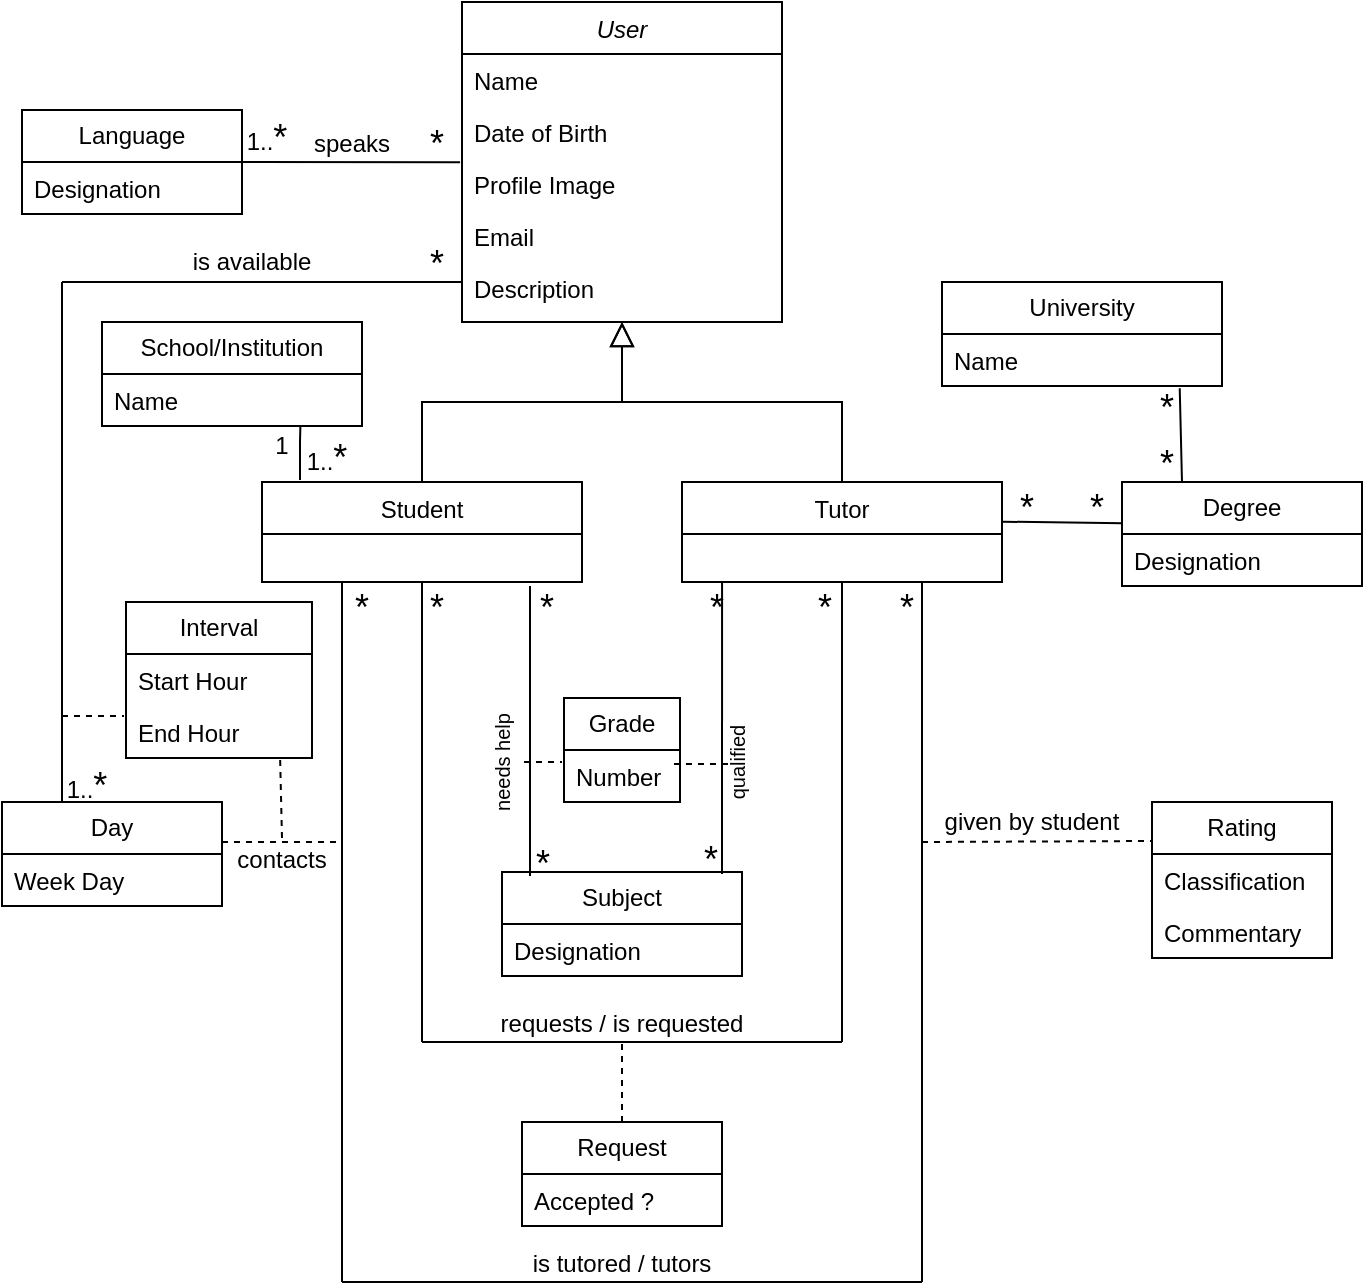 <mxfile version="26.2.13">
  <diagram id="C5RBs43oDa-KdzZeNtuy" name="Page-1">
    <mxGraphModel dx="2001" dy="793" grid="0" gridSize="10" guides="1" tooltips="1" connect="1" arrows="1" fold="1" page="0" pageScale="1" pageWidth="827" pageHeight="1169" math="0" shadow="0">
      <root>
        <mxCell id="WIyWlLk6GJQsqaUBKTNV-0" />
        <mxCell id="WIyWlLk6GJQsqaUBKTNV-1" parent="WIyWlLk6GJQsqaUBKTNV-0" />
        <mxCell id="zkfFHV4jXpPFQw0GAbJ--0" value="User" style="swimlane;fontStyle=2;align=center;verticalAlign=top;childLayout=stackLayout;horizontal=1;startSize=26;horizontalStack=0;resizeParent=1;resizeLast=0;collapsible=1;marginBottom=0;rounded=0;shadow=0;strokeWidth=1;" parent="WIyWlLk6GJQsqaUBKTNV-1" vertex="1">
          <mxGeometry x="220" y="120" width="160" height="160" as="geometry">
            <mxRectangle x="230" y="140" width="160" height="26" as="alternateBounds" />
          </mxGeometry>
        </mxCell>
        <mxCell id="zkfFHV4jXpPFQw0GAbJ--1" value="Name" style="text;align=left;verticalAlign=top;spacingLeft=4;spacingRight=4;overflow=hidden;rotatable=0;points=[[0,0.5],[1,0.5]];portConstraint=eastwest;" parent="zkfFHV4jXpPFQw0GAbJ--0" vertex="1">
          <mxGeometry y="26" width="160" height="26" as="geometry" />
        </mxCell>
        <mxCell id="zkfFHV4jXpPFQw0GAbJ--2" value="Date of Birth" style="text;align=left;verticalAlign=top;spacingLeft=4;spacingRight=4;overflow=hidden;rotatable=0;points=[[0,0.5],[1,0.5]];portConstraint=eastwest;rounded=0;shadow=0;html=0;" parent="zkfFHV4jXpPFQw0GAbJ--0" vertex="1">
          <mxGeometry y="52" width="160" height="26" as="geometry" />
        </mxCell>
        <mxCell id="zkfFHV4jXpPFQw0GAbJ--3" value="Profile Image" style="text;align=left;verticalAlign=top;spacingLeft=4;spacingRight=4;overflow=hidden;rotatable=0;points=[[0,0.5],[1,0.5]];portConstraint=eastwest;rounded=0;shadow=0;html=0;" parent="zkfFHV4jXpPFQw0GAbJ--0" vertex="1">
          <mxGeometry y="78" width="160" height="26" as="geometry" />
        </mxCell>
        <mxCell id="khQsYPFJvEjSEBZbWDBl-1" value="Email" style="text;strokeColor=none;fillColor=none;align=left;verticalAlign=top;spacingLeft=4;spacingRight=4;overflow=hidden;rotatable=0;points=[[0,0.5],[1,0.5]];portConstraint=eastwest;whiteSpace=wrap;html=1;" parent="zkfFHV4jXpPFQw0GAbJ--0" vertex="1">
          <mxGeometry y="104" width="160" height="26" as="geometry" />
        </mxCell>
        <mxCell id="khQsYPFJvEjSEBZbWDBl-0" value="Description" style="text;strokeColor=none;fillColor=none;align=left;verticalAlign=top;spacingLeft=4;spacingRight=4;overflow=hidden;rotatable=0;points=[[0,0.5],[1,0.5]];portConstraint=eastwest;whiteSpace=wrap;html=1;" parent="zkfFHV4jXpPFQw0GAbJ--0" vertex="1">
          <mxGeometry y="130" width="160" height="26" as="geometry" />
        </mxCell>
        <mxCell id="zkfFHV4jXpPFQw0GAbJ--6" value="Student" style="swimlane;fontStyle=0;align=center;verticalAlign=top;childLayout=stackLayout;horizontal=1;startSize=26;horizontalStack=0;resizeParent=1;resizeLast=0;collapsible=1;marginBottom=0;rounded=0;shadow=0;strokeWidth=1;" parent="WIyWlLk6GJQsqaUBKTNV-1" vertex="1">
          <mxGeometry x="120" y="360" width="160" height="50" as="geometry">
            <mxRectangle x="130" y="380" width="160" height="26" as="alternateBounds" />
          </mxGeometry>
        </mxCell>
        <mxCell id="zkfFHV4jXpPFQw0GAbJ--12" value="" style="endArrow=block;endSize=10;endFill=0;shadow=0;strokeWidth=1;rounded=0;curved=0;edgeStyle=elbowEdgeStyle;elbow=vertical;" parent="WIyWlLk6GJQsqaUBKTNV-1" source="zkfFHV4jXpPFQw0GAbJ--6" target="zkfFHV4jXpPFQw0GAbJ--0" edge="1">
          <mxGeometry width="160" relative="1" as="geometry">
            <mxPoint x="200" y="203" as="sourcePoint" />
            <mxPoint x="200" y="203" as="targetPoint" />
          </mxGeometry>
        </mxCell>
        <mxCell id="zkfFHV4jXpPFQw0GAbJ--13" value="Tutor" style="swimlane;fontStyle=0;align=center;verticalAlign=top;childLayout=stackLayout;horizontal=1;startSize=26;horizontalStack=0;resizeParent=1;resizeLast=0;collapsible=1;marginBottom=0;rounded=0;shadow=0;strokeWidth=1;" parent="WIyWlLk6GJQsqaUBKTNV-1" vertex="1">
          <mxGeometry x="330" y="360" width="160" height="50" as="geometry">
            <mxRectangle x="340" y="380" width="170" height="26" as="alternateBounds" />
          </mxGeometry>
        </mxCell>
        <mxCell id="zkfFHV4jXpPFQw0GAbJ--16" value="" style="endArrow=block;endSize=10;endFill=0;shadow=0;strokeWidth=1;rounded=0;curved=0;edgeStyle=elbowEdgeStyle;elbow=vertical;" parent="WIyWlLk6GJQsqaUBKTNV-1" source="zkfFHV4jXpPFQw0GAbJ--13" target="zkfFHV4jXpPFQw0GAbJ--0" edge="1">
          <mxGeometry width="160" relative="1" as="geometry">
            <mxPoint x="210" y="373" as="sourcePoint" />
            <mxPoint x="310" y="271" as="targetPoint" />
          </mxGeometry>
        </mxCell>
        <mxCell id="khQsYPFJvEjSEBZbWDBl-2" value="Subject" style="swimlane;fontStyle=0;childLayout=stackLayout;horizontal=1;startSize=26;fillColor=none;horizontalStack=0;resizeParent=1;resizeParentMax=0;resizeLast=0;collapsible=1;marginBottom=0;whiteSpace=wrap;html=1;" parent="WIyWlLk6GJQsqaUBKTNV-1" vertex="1">
          <mxGeometry x="240" y="555" width="120" height="52" as="geometry" />
        </mxCell>
        <mxCell id="khQsYPFJvEjSEBZbWDBl-3" value="Designation" style="text;strokeColor=none;fillColor=none;align=left;verticalAlign=top;spacingLeft=4;spacingRight=4;overflow=hidden;rotatable=0;points=[[0,0.5],[1,0.5]];portConstraint=eastwest;whiteSpace=wrap;html=1;" parent="khQsYPFJvEjSEBZbWDBl-2" vertex="1">
          <mxGeometry y="26" width="120" height="26" as="geometry" />
        </mxCell>
        <mxCell id="khQsYPFJvEjSEBZbWDBl-10" value="" style="endArrow=none;html=1;rounded=0;entryX=0.25;entryY=0;entryDx=0;entryDy=0;" parent="WIyWlLk6GJQsqaUBKTNV-1" edge="1">
          <mxGeometry width="50" height="50" relative="1" as="geometry">
            <mxPoint x="254" y="412" as="sourcePoint" />
            <mxPoint x="254" y="557" as="targetPoint" />
          </mxGeometry>
        </mxCell>
        <mxCell id="khQsYPFJvEjSEBZbWDBl-11" value="" style="endArrow=none;html=1;rounded=0;exitX=0.833;exitY=0.019;exitDx=0;exitDy=0;exitPerimeter=0;" parent="WIyWlLk6GJQsqaUBKTNV-1" edge="1">
          <mxGeometry width="50" height="50" relative="1" as="geometry">
            <mxPoint x="350.0" y="555.988" as="sourcePoint" />
            <mxPoint x="350.04" y="410" as="targetPoint" />
          </mxGeometry>
        </mxCell>
        <mxCell id="khQsYPFJvEjSEBZbWDBl-12" value="Language" style="swimlane;fontStyle=0;childLayout=stackLayout;horizontal=1;startSize=26;fillColor=none;horizontalStack=0;resizeParent=1;resizeParentMax=0;resizeLast=0;collapsible=1;marginBottom=0;whiteSpace=wrap;html=1;" parent="WIyWlLk6GJQsqaUBKTNV-1" vertex="1">
          <mxGeometry y="174" width="110" height="52" as="geometry" />
        </mxCell>
        <mxCell id="khQsYPFJvEjSEBZbWDBl-13" value="Designation" style="text;strokeColor=none;fillColor=none;align=left;verticalAlign=top;spacingLeft=4;spacingRight=4;overflow=hidden;rotatable=0;points=[[0,0.5],[1,0.5]];portConstraint=eastwest;whiteSpace=wrap;html=1;" parent="khQsYPFJvEjSEBZbWDBl-12" vertex="1">
          <mxGeometry y="26" width="110" height="26" as="geometry" />
        </mxCell>
        <mxCell id="khQsYPFJvEjSEBZbWDBl-16" value="" style="endArrow=none;html=1;rounded=0;entryX=-0.006;entryY=0.081;entryDx=0;entryDy=0;entryPerimeter=0;" parent="WIyWlLk6GJQsqaUBKTNV-1" target="zkfFHV4jXpPFQw0GAbJ--3" edge="1">
          <mxGeometry width="50" height="50" relative="1" as="geometry">
            <mxPoint x="110" y="200" as="sourcePoint" />
            <mxPoint x="440" y="380" as="targetPoint" />
          </mxGeometry>
        </mxCell>
        <mxCell id="khQsYPFJvEjSEBZbWDBl-17" value="" style="endArrow=none;html=1;rounded=0;entryX=0.25;entryY=1;entryDx=0;entryDy=0;" parent="WIyWlLk6GJQsqaUBKTNV-1" edge="1">
          <mxGeometry width="50" height="50" relative="1" as="geometry">
            <mxPoint x="160" y="760" as="sourcePoint" />
            <mxPoint x="160" y="410" as="targetPoint" />
          </mxGeometry>
        </mxCell>
        <mxCell id="khQsYPFJvEjSEBZbWDBl-18" value="" style="endArrow=none;html=1;rounded=0;" parent="WIyWlLk6GJQsqaUBKTNV-1" edge="1">
          <mxGeometry width="50" height="50" relative="1" as="geometry">
            <mxPoint x="160" y="760" as="sourcePoint" />
            <mxPoint x="450" y="760" as="targetPoint" />
          </mxGeometry>
        </mxCell>
        <mxCell id="khQsYPFJvEjSEBZbWDBl-19" value="" style="endArrow=none;html=1;rounded=0;" parent="WIyWlLk6GJQsqaUBKTNV-1" edge="1">
          <mxGeometry width="50" height="50" relative="1" as="geometry">
            <mxPoint x="450" y="760" as="sourcePoint" />
            <mxPoint x="450" y="410" as="targetPoint" />
          </mxGeometry>
        </mxCell>
        <mxCell id="khQsYPFJvEjSEBZbWDBl-20" value="" style="endArrow=none;dashed=1;html=1;rounded=0;entryX=0;entryY=0.25;entryDx=0;entryDy=0;" parent="WIyWlLk6GJQsqaUBKTNV-1" target="khQsYPFJvEjSEBZbWDBl-21" edge="1">
          <mxGeometry width="50" height="50" relative="1" as="geometry">
            <mxPoint x="450" y="540" as="sourcePoint" />
            <mxPoint x="520" y="540" as="targetPoint" />
          </mxGeometry>
        </mxCell>
        <mxCell id="khQsYPFJvEjSEBZbWDBl-21" value="Rating" style="swimlane;fontStyle=0;childLayout=stackLayout;horizontal=1;startSize=26;fillColor=none;horizontalStack=0;resizeParent=1;resizeParentMax=0;resizeLast=0;collapsible=1;marginBottom=0;whiteSpace=wrap;html=1;" parent="WIyWlLk6GJQsqaUBKTNV-1" vertex="1">
          <mxGeometry x="565" y="520" width="90" height="78" as="geometry" />
        </mxCell>
        <mxCell id="khQsYPFJvEjSEBZbWDBl-22" value="Classification" style="text;strokeColor=none;fillColor=none;align=left;verticalAlign=top;spacingLeft=4;spacingRight=4;overflow=hidden;rotatable=0;points=[[0,0.5],[1,0.5]];portConstraint=eastwest;whiteSpace=wrap;html=1;" parent="khQsYPFJvEjSEBZbWDBl-21" vertex="1">
          <mxGeometry y="26" width="90" height="26" as="geometry" />
        </mxCell>
        <mxCell id="khQsYPFJvEjSEBZbWDBl-29" value="Commentary" style="text;strokeColor=none;fillColor=none;align=left;verticalAlign=top;spacingLeft=4;spacingRight=4;overflow=hidden;rotatable=0;points=[[0,0.5],[1,0.5]];portConstraint=eastwest;whiteSpace=wrap;html=1;" parent="khQsYPFJvEjSEBZbWDBl-21" vertex="1">
          <mxGeometry y="52" width="90" height="26" as="geometry" />
        </mxCell>
        <mxCell id="khQsYPFJvEjSEBZbWDBl-25" value="Day" style="swimlane;fontStyle=0;childLayout=stackLayout;horizontal=1;startSize=26;fillColor=none;horizontalStack=0;resizeParent=1;resizeParentMax=0;resizeLast=0;collapsible=1;marginBottom=0;whiteSpace=wrap;html=1;" parent="WIyWlLk6GJQsqaUBKTNV-1" vertex="1">
          <mxGeometry x="-10" y="520" width="110" height="52" as="geometry" />
        </mxCell>
        <mxCell id="khQsYPFJvEjSEBZbWDBl-27" value="Week Day&amp;nbsp;" style="text;strokeColor=none;fillColor=none;align=left;verticalAlign=top;spacingLeft=4;spacingRight=4;overflow=hidden;rotatable=0;points=[[0,0.5],[1,0.5]];portConstraint=eastwest;whiteSpace=wrap;html=1;" parent="khQsYPFJvEjSEBZbWDBl-25" vertex="1">
          <mxGeometry y="26" width="110" height="26" as="geometry" />
        </mxCell>
        <mxCell id="khQsYPFJvEjSEBZbWDBl-30" value="Interval" style="swimlane;fontStyle=0;childLayout=stackLayout;horizontal=1;startSize=26;fillColor=none;horizontalStack=0;resizeParent=1;resizeParentMax=0;resizeLast=0;collapsible=1;marginBottom=0;whiteSpace=wrap;html=1;" parent="WIyWlLk6GJQsqaUBKTNV-1" vertex="1">
          <mxGeometry x="52" y="420" width="93" height="78" as="geometry" />
        </mxCell>
        <mxCell id="khQsYPFJvEjSEBZbWDBl-32" value="Start Hour" style="text;strokeColor=none;fillColor=none;align=left;verticalAlign=top;spacingLeft=4;spacingRight=4;overflow=hidden;rotatable=0;points=[[0,0.5],[1,0.5]];portConstraint=eastwest;whiteSpace=wrap;html=1;" parent="khQsYPFJvEjSEBZbWDBl-30" vertex="1">
          <mxGeometry y="26" width="93" height="26" as="geometry" />
        </mxCell>
        <mxCell id="khQsYPFJvEjSEBZbWDBl-33" value="End Hour" style="text;strokeColor=none;fillColor=none;align=left;verticalAlign=top;spacingLeft=4;spacingRight=4;overflow=hidden;rotatable=0;points=[[0,0.5],[1,0.5]];portConstraint=eastwest;whiteSpace=wrap;html=1;" parent="khQsYPFJvEjSEBZbWDBl-30" vertex="1">
          <mxGeometry y="52" width="93" height="26" as="geometry" />
        </mxCell>
        <mxCell id="khQsYPFJvEjSEBZbWDBl-35" value="" style="endArrow=none;dashed=1;html=1;rounded=0;" parent="WIyWlLk6GJQsqaUBKTNV-1" edge="1">
          <mxGeometry width="50" height="50" relative="1" as="geometry">
            <mxPoint x="100" y="540" as="sourcePoint" />
            <mxPoint x="160" y="540" as="targetPoint" />
          </mxGeometry>
        </mxCell>
        <mxCell id="khQsYPFJvEjSEBZbWDBl-37" value="" style="endArrow=none;html=1;rounded=0;exitX=0.443;exitY=0.003;exitDx=0;exitDy=0;exitPerimeter=0;" parent="WIyWlLk6GJQsqaUBKTNV-1" edge="1">
          <mxGeometry width="50" height="50" relative="1" as="geometry">
            <mxPoint x="20.0" y="519.996" as="sourcePoint" />
            <mxPoint x="20" y="260" as="targetPoint" />
          </mxGeometry>
        </mxCell>
        <mxCell id="khQsYPFJvEjSEBZbWDBl-38" value="" style="endArrow=none;html=1;rounded=0;entryX=0;entryY=0.385;entryDx=0;entryDy=0;entryPerimeter=0;" parent="WIyWlLk6GJQsqaUBKTNV-1" target="khQsYPFJvEjSEBZbWDBl-0" edge="1">
          <mxGeometry width="50" height="50" relative="1" as="geometry">
            <mxPoint x="20" y="260" as="sourcePoint" />
            <mxPoint x="210" y="270" as="targetPoint" />
          </mxGeometry>
        </mxCell>
        <mxCell id="khQsYPFJvEjSEBZbWDBl-40" value="" style="endArrow=none;html=1;rounded=0;entryX=0.5;entryY=1;entryDx=0;entryDy=0;" parent="WIyWlLk6GJQsqaUBKTNV-1" target="zkfFHV4jXpPFQw0GAbJ--13" edge="1">
          <mxGeometry width="50" height="50" relative="1" as="geometry">
            <mxPoint x="410" y="640" as="sourcePoint" />
            <mxPoint x="220" y="430" as="targetPoint" />
          </mxGeometry>
        </mxCell>
        <mxCell id="khQsYPFJvEjSEBZbWDBl-41" value="" style="endArrow=none;html=1;rounded=0;entryX=0.5;entryY=1;entryDx=0;entryDy=0;" parent="WIyWlLk6GJQsqaUBKTNV-1" target="zkfFHV4jXpPFQw0GAbJ--6" edge="1">
          <mxGeometry width="50" height="50" relative="1" as="geometry">
            <mxPoint x="200" y="640" as="sourcePoint" />
            <mxPoint x="220" y="430" as="targetPoint" />
          </mxGeometry>
        </mxCell>
        <mxCell id="khQsYPFJvEjSEBZbWDBl-42" value="" style="endArrow=none;html=1;rounded=0;" parent="WIyWlLk6GJQsqaUBKTNV-1" edge="1">
          <mxGeometry width="50" height="50" relative="1" as="geometry">
            <mxPoint x="200" y="640" as="sourcePoint" />
            <mxPoint x="410" y="640" as="targetPoint" />
          </mxGeometry>
        </mxCell>
        <mxCell id="khQsYPFJvEjSEBZbWDBl-44" value="Request" style="swimlane;fontStyle=0;childLayout=stackLayout;horizontal=1;startSize=26;fillColor=none;horizontalStack=0;resizeParent=1;resizeParentMax=0;resizeLast=0;collapsible=1;marginBottom=0;whiteSpace=wrap;html=1;" parent="WIyWlLk6GJQsqaUBKTNV-1" vertex="1">
          <mxGeometry x="250" y="680" width="100" height="52" as="geometry" />
        </mxCell>
        <mxCell id="khQsYPFJvEjSEBZbWDBl-45" value="Accepted ?" style="text;strokeColor=none;fillColor=none;align=left;verticalAlign=top;spacingLeft=4;spacingRight=4;overflow=hidden;rotatable=0;points=[[0,0.5],[1,0.5]];portConstraint=eastwest;whiteSpace=wrap;html=1;" parent="khQsYPFJvEjSEBZbWDBl-44" vertex="1">
          <mxGeometry y="26" width="100" height="26" as="geometry" />
        </mxCell>
        <mxCell id="khQsYPFJvEjSEBZbWDBl-48" value="" style="endArrow=none;dashed=1;html=1;rounded=0;exitX=0.5;exitY=0;exitDx=0;exitDy=0;" parent="WIyWlLk6GJQsqaUBKTNV-1" source="khQsYPFJvEjSEBZbWDBl-44" edge="1">
          <mxGeometry width="50" height="50" relative="1" as="geometry">
            <mxPoint x="170" y="480" as="sourcePoint" />
            <mxPoint x="300" y="640" as="targetPoint" />
          </mxGeometry>
        </mxCell>
        <mxCell id="khQsYPFJvEjSEBZbWDBl-49" value="School/Institution" style="swimlane;fontStyle=0;childLayout=stackLayout;horizontal=1;startSize=26;fillColor=none;horizontalStack=0;resizeParent=1;resizeParentMax=0;resizeLast=0;collapsible=1;marginBottom=0;whiteSpace=wrap;html=1;" parent="WIyWlLk6GJQsqaUBKTNV-1" vertex="1">
          <mxGeometry x="40" y="280" width="130" height="52" as="geometry" />
        </mxCell>
        <mxCell id="khQsYPFJvEjSEBZbWDBl-50" value="Name" style="text;strokeColor=none;fillColor=none;align=left;verticalAlign=top;spacingLeft=4;spacingRight=4;overflow=hidden;rotatable=0;points=[[0,0.5],[1,0.5]];portConstraint=eastwest;whiteSpace=wrap;html=1;" parent="khQsYPFJvEjSEBZbWDBl-49" vertex="1">
          <mxGeometry y="26" width="130" height="26" as="geometry" />
        </mxCell>
        <mxCell id="khQsYPFJvEjSEBZbWDBl-53" value="" style="endArrow=none;html=1;rounded=0;entryX=0.763;entryY=1;entryDx=0;entryDy=0;entryPerimeter=0;" parent="WIyWlLk6GJQsqaUBKTNV-1" target="khQsYPFJvEjSEBZbWDBl-50" edge="1">
          <mxGeometry width="50" height="50" relative="1" as="geometry">
            <mxPoint x="139" y="359" as="sourcePoint" />
            <mxPoint x="220" y="430" as="targetPoint" />
            <Array as="points">
              <mxPoint x="139" y="340" />
            </Array>
          </mxGeometry>
        </mxCell>
        <mxCell id="khQsYPFJvEjSEBZbWDBl-54" value="Degree" style="swimlane;fontStyle=0;childLayout=stackLayout;horizontal=1;startSize=26;fillColor=none;horizontalStack=0;resizeParent=1;resizeParentMax=0;resizeLast=0;collapsible=1;marginBottom=0;whiteSpace=wrap;html=1;" parent="WIyWlLk6GJQsqaUBKTNV-1" vertex="1">
          <mxGeometry x="550" y="360" width="120" height="52" as="geometry" />
        </mxCell>
        <mxCell id="khQsYPFJvEjSEBZbWDBl-55" value="Designation" style="text;strokeColor=none;fillColor=none;align=left;verticalAlign=top;spacingLeft=4;spacingRight=4;overflow=hidden;rotatable=0;points=[[0,0.5],[1,0.5]];portConstraint=eastwest;whiteSpace=wrap;html=1;" parent="khQsYPFJvEjSEBZbWDBl-54" vertex="1">
          <mxGeometry y="26" width="120" height="26" as="geometry" />
        </mxCell>
        <mxCell id="khQsYPFJvEjSEBZbWDBl-58" value="" style="endArrow=none;html=1;rounded=0;entryX=0.004;entryY=0.397;entryDx=0;entryDy=0;exitX=1.003;exitY=0.397;exitDx=0;exitDy=0;exitPerimeter=0;entryPerimeter=0;" parent="WIyWlLk6GJQsqaUBKTNV-1" source="zkfFHV4jXpPFQw0GAbJ--13" target="khQsYPFJvEjSEBZbWDBl-54" edge="1">
          <mxGeometry width="50" height="50" relative="1" as="geometry">
            <mxPoint x="490" y="400" as="sourcePoint" />
            <mxPoint x="220" y="430" as="targetPoint" />
          </mxGeometry>
        </mxCell>
        <mxCell id="khQsYPFJvEjSEBZbWDBl-59" value="University" style="swimlane;fontStyle=0;childLayout=stackLayout;horizontal=1;startSize=26;fillColor=none;horizontalStack=0;resizeParent=1;resizeParentMax=0;resizeLast=0;collapsible=1;marginBottom=0;whiteSpace=wrap;html=1;" parent="WIyWlLk6GJQsqaUBKTNV-1" vertex="1">
          <mxGeometry x="460" y="260" width="140" height="52" as="geometry" />
        </mxCell>
        <mxCell id="khQsYPFJvEjSEBZbWDBl-60" value="Name" style="text;strokeColor=none;fillColor=none;align=left;verticalAlign=top;spacingLeft=4;spacingRight=4;overflow=hidden;rotatable=0;points=[[0,0.5],[1,0.5]];portConstraint=eastwest;whiteSpace=wrap;html=1;" parent="khQsYPFJvEjSEBZbWDBl-59" vertex="1">
          <mxGeometry y="26" width="140" height="26" as="geometry" />
        </mxCell>
        <mxCell id="khQsYPFJvEjSEBZbWDBl-63" value="" style="endArrow=none;html=1;rounded=0;exitX=0.25;exitY=0;exitDx=0;exitDy=0;entryX=0.849;entryY=1.045;entryDx=0;entryDy=0;entryPerimeter=0;" parent="WIyWlLk6GJQsqaUBKTNV-1" source="khQsYPFJvEjSEBZbWDBl-54" target="khQsYPFJvEjSEBZbWDBl-60" edge="1">
          <mxGeometry width="50" height="50" relative="1" as="geometry">
            <mxPoint x="170" y="480" as="sourcePoint" />
            <mxPoint x="580" y="320" as="targetPoint" />
          </mxGeometry>
        </mxCell>
        <mxCell id="khQsYPFJvEjSEBZbWDBl-64" value="1" style="text;html=1;align=center;verticalAlign=middle;whiteSpace=wrap;rounded=0;" parent="WIyWlLk6GJQsqaUBKTNV-1" vertex="1">
          <mxGeometry x="120" y="332" width="20" height="20" as="geometry" />
        </mxCell>
        <mxCell id="khQsYPFJvEjSEBZbWDBl-65" value="&lt;font style=&quot;font-size: 18px;&quot;&gt;*&lt;/font&gt;" style="text;html=1;align=center;verticalAlign=middle;whiteSpace=wrap;rounded=0;" parent="WIyWlLk6GJQsqaUBKTNV-1" vertex="1">
          <mxGeometry x="195" y="180" width="25" height="22" as="geometry" />
        </mxCell>
        <mxCell id="khQsYPFJvEjSEBZbWDBl-66" value="&lt;font style=&quot;font-size: 12px;&quot;&gt;1..&lt;/font&gt;&lt;font style=&quot;font-size: 18px;&quot;&gt;*&lt;/font&gt;" style="text;html=1;align=center;verticalAlign=middle;whiteSpace=wrap;rounded=0;" parent="WIyWlLk6GJQsqaUBKTNV-1" vertex="1">
          <mxGeometry x="110" y="180" width="25" height="16" as="geometry" />
        </mxCell>
        <mxCell id="khQsYPFJvEjSEBZbWDBl-67" value="&lt;font style=&quot;font-size: 18px;&quot;&gt;*&lt;/font&gt;" style="text;html=1;align=center;verticalAlign=middle;whiteSpace=wrap;rounded=0;" parent="WIyWlLk6GJQsqaUBKTNV-1" vertex="1">
          <mxGeometry x="560" y="312" width="25" height="22" as="geometry" />
        </mxCell>
        <mxCell id="khQsYPFJvEjSEBZbWDBl-68" value="&lt;font style=&quot;font-size: 18px;&quot;&gt;*&lt;/font&gt;" style="text;html=1;align=center;verticalAlign=middle;whiteSpace=wrap;rounded=0;" parent="WIyWlLk6GJQsqaUBKTNV-1" vertex="1">
          <mxGeometry x="560" y="340" width="25" height="22" as="geometry" />
        </mxCell>
        <mxCell id="khQsYPFJvEjSEBZbWDBl-71" value="&lt;font style=&quot;font-size: 18px;&quot;&gt;*&lt;/font&gt;" style="text;html=1;align=center;verticalAlign=middle;whiteSpace=wrap;rounded=0;" parent="WIyWlLk6GJQsqaUBKTNV-1" vertex="1">
          <mxGeometry x="248" y="540" width="25" height="22" as="geometry" />
        </mxCell>
        <mxCell id="khQsYPFJvEjSEBZbWDBl-72" value="&lt;font style=&quot;font-size: 18px;&quot;&gt;*&lt;/font&gt;" style="text;html=1;align=center;verticalAlign=middle;whiteSpace=wrap;rounded=0;" parent="WIyWlLk6GJQsqaUBKTNV-1" vertex="1">
          <mxGeometry x="250" y="412" width="25" height="22" as="geometry" />
        </mxCell>
        <mxCell id="khQsYPFJvEjSEBZbWDBl-73" value="&lt;font style=&quot;font-size: 18px;&quot;&gt;*&lt;/font&gt;" style="text;html=1;align=center;verticalAlign=middle;whiteSpace=wrap;rounded=0;" parent="WIyWlLk6GJQsqaUBKTNV-1" vertex="1">
          <mxGeometry x="335" y="412" width="25" height="22" as="geometry" />
        </mxCell>
        <mxCell id="khQsYPFJvEjSEBZbWDBl-74" value="&lt;font style=&quot;font-size: 18px;&quot;&gt;*&lt;/font&gt;" style="text;html=1;align=center;verticalAlign=middle;whiteSpace=wrap;rounded=0;" parent="WIyWlLk6GJQsqaUBKTNV-1" vertex="1">
          <mxGeometry x="332" y="538" width="25" height="22" as="geometry" />
        </mxCell>
        <mxCell id="khQsYPFJvEjSEBZbWDBl-75" value="&lt;font style=&quot;font-size: 18px;&quot;&gt;*&lt;/font&gt;" style="text;html=1;align=center;verticalAlign=middle;whiteSpace=wrap;rounded=0;" parent="WIyWlLk6GJQsqaUBKTNV-1" vertex="1">
          <mxGeometry x="389" y="412" width="25" height="22" as="geometry" />
        </mxCell>
        <mxCell id="khQsYPFJvEjSEBZbWDBl-76" value="&lt;font style=&quot;font-size: 18px;&quot;&gt;*&lt;/font&gt;" style="text;html=1;align=center;verticalAlign=middle;whiteSpace=wrap;rounded=0;" parent="WIyWlLk6GJQsqaUBKTNV-1" vertex="1">
          <mxGeometry x="430" y="412" width="25" height="22" as="geometry" />
        </mxCell>
        <mxCell id="khQsYPFJvEjSEBZbWDBl-77" value="&lt;font style=&quot;font-size: 18px;&quot;&gt;*&lt;/font&gt;" style="text;html=1;align=center;verticalAlign=middle;whiteSpace=wrap;rounded=0;" parent="WIyWlLk6GJQsqaUBKTNV-1" vertex="1">
          <mxGeometry x="160" y="412" width="20" height="22" as="geometry" />
        </mxCell>
        <mxCell id="khQsYPFJvEjSEBZbWDBl-78" value="&lt;font style=&quot;font-size: 18px;&quot;&gt;*&lt;/font&gt;" style="text;html=1;align=center;verticalAlign=middle;whiteSpace=wrap;rounded=0;" parent="WIyWlLk6GJQsqaUBKTNV-1" vertex="1">
          <mxGeometry x="195" y="412" width="25" height="22" as="geometry" />
        </mxCell>
        <mxCell id="khQsYPFJvEjSEBZbWDBl-79" value="&lt;font style=&quot;font-size: 12px;&quot;&gt;1..&lt;/font&gt;&lt;font style=&quot;font-size: 18px;&quot;&gt;*&lt;/font&gt;" style="text;html=1;align=center;verticalAlign=middle;whiteSpace=wrap;rounded=0;" parent="WIyWlLk6GJQsqaUBKTNV-1" vertex="1">
          <mxGeometry x="140" y="340" width="25" height="16" as="geometry" />
        </mxCell>
        <mxCell id="khQsYPFJvEjSEBZbWDBl-82" value="&lt;font style=&quot;font-size: 12px;&quot;&gt;1..&lt;/font&gt;&lt;font style=&quot;font-size: 18px;&quot;&gt;*&lt;/font&gt;" style="text;html=1;align=center;verticalAlign=middle;whiteSpace=wrap;rounded=0;" parent="WIyWlLk6GJQsqaUBKTNV-1" vertex="1">
          <mxGeometry x="20" y="504" width="25" height="16" as="geometry" />
        </mxCell>
        <mxCell id="khQsYPFJvEjSEBZbWDBl-83" value="&lt;font style=&quot;font-size: 18px;&quot;&gt;*&lt;/font&gt;" style="text;html=1;align=center;verticalAlign=middle;whiteSpace=wrap;rounded=0;" parent="WIyWlLk6GJQsqaUBKTNV-1" vertex="1">
          <mxGeometry x="195" y="240" width="25" height="22" as="geometry" />
        </mxCell>
        <mxCell id="khQsYPFJvEjSEBZbWDBl-84" value="is available" style="text;html=1;align=center;verticalAlign=middle;whiteSpace=wrap;rounded=0;" parent="WIyWlLk6GJQsqaUBKTNV-1" vertex="1">
          <mxGeometry x="40" y="239" width="150" height="21" as="geometry" />
        </mxCell>
        <mxCell id="khQsYPFJvEjSEBZbWDBl-85" value="speaks" style="text;html=1;align=center;verticalAlign=middle;whiteSpace=wrap;rounded=0;" parent="WIyWlLk6GJQsqaUBKTNV-1" vertex="1">
          <mxGeometry x="90" y="180.5" width="150" height="21" as="geometry" />
        </mxCell>
        <mxCell id="khQsYPFJvEjSEBZbWDBl-86" value="requests / is requested" style="text;html=1;align=center;verticalAlign=middle;whiteSpace=wrap;rounded=0;" parent="WIyWlLk6GJQsqaUBKTNV-1" vertex="1">
          <mxGeometry x="225" y="620" width="150" height="21" as="geometry" />
        </mxCell>
        <mxCell id="khQsYPFJvEjSEBZbWDBl-87" value="is tutored / tutors" style="text;html=1;align=center;verticalAlign=middle;whiteSpace=wrap;rounded=0;" parent="WIyWlLk6GJQsqaUBKTNV-1" vertex="1">
          <mxGeometry x="225" y="740" width="150" height="21" as="geometry" />
        </mxCell>
        <mxCell id="khQsYPFJvEjSEBZbWDBl-89" value="contacts" style="text;html=1;align=center;verticalAlign=middle;whiteSpace=wrap;rounded=0;" parent="WIyWlLk6GJQsqaUBKTNV-1" vertex="1">
          <mxGeometry x="100" y="538" width="60" height="21" as="geometry" />
        </mxCell>
        <mxCell id="khQsYPFJvEjSEBZbWDBl-90" value="&lt;font style=&quot;font-size: 10px;&quot;&gt;needs help&lt;/font&gt;" style="text;html=1;align=center;verticalAlign=middle;whiteSpace=wrap;rounded=0;rotation=-90;" parent="WIyWlLk6GJQsqaUBKTNV-1" vertex="1">
          <mxGeometry x="165" y="489" width="150" height="22" as="geometry" />
        </mxCell>
        <mxCell id="khQsYPFJvEjSEBZbWDBl-91" value="&lt;span style=&quot;font-size: 10px;&quot;&gt;qualified&lt;/span&gt;" style="text;html=1;align=center;verticalAlign=middle;whiteSpace=wrap;rounded=0;rotation=-90;" parent="WIyWlLk6GJQsqaUBKTNV-1" vertex="1">
          <mxGeometry x="280" y="484.75" width="155" height="30.5" as="geometry" />
        </mxCell>
        <mxCell id="khQsYPFJvEjSEBZbWDBl-92" value="given by student" style="text;html=1;align=center;verticalAlign=middle;whiteSpace=wrap;rounded=0;" parent="WIyWlLk6GJQsqaUBKTNV-1" vertex="1">
          <mxGeometry x="450" y="520" width="110" height="20" as="geometry" />
        </mxCell>
        <mxCell id="khQsYPFJvEjSEBZbWDBl-94" value="&lt;font style=&quot;font-size: 18px;&quot;&gt;*&lt;/font&gt;" style="text;html=1;align=center;verticalAlign=middle;whiteSpace=wrap;rounded=0;" parent="WIyWlLk6GJQsqaUBKTNV-1" vertex="1">
          <mxGeometry x="525" y="362" width="25" height="22" as="geometry" />
        </mxCell>
        <mxCell id="khQsYPFJvEjSEBZbWDBl-95" value="&lt;font style=&quot;font-size: 18px;&quot;&gt;*&lt;/font&gt;" style="text;html=1;align=center;verticalAlign=middle;whiteSpace=wrap;rounded=0;" parent="WIyWlLk6GJQsqaUBKTNV-1" vertex="1">
          <mxGeometry x="490" y="362" width="25" height="22" as="geometry" />
        </mxCell>
        <mxCell id="Y8Kh-iuKQA4xT8zh3BJR-0" value="" style="endArrow=none;dashed=1;html=1;rounded=0;exitX=0.5;exitY=0;exitDx=0;exitDy=0;entryX=0.828;entryY=0.923;entryDx=0;entryDy=0;entryPerimeter=0;" edge="1" parent="WIyWlLk6GJQsqaUBKTNV-1" source="khQsYPFJvEjSEBZbWDBl-89" target="khQsYPFJvEjSEBZbWDBl-33">
          <mxGeometry width="50" height="50" relative="1" as="geometry">
            <mxPoint x="134" y="538" as="sourcePoint" />
            <mxPoint x="126" y="499" as="targetPoint" />
          </mxGeometry>
        </mxCell>
        <mxCell id="Y8Kh-iuKQA4xT8zh3BJR-1" value="" style="endArrow=none;dashed=1;html=1;rounded=0;" edge="1" parent="WIyWlLk6GJQsqaUBKTNV-1">
          <mxGeometry width="50" height="50" relative="1" as="geometry">
            <mxPoint x="20" y="477" as="sourcePoint" />
            <mxPoint x="51" y="477" as="targetPoint" />
          </mxGeometry>
        </mxCell>
        <mxCell id="Y8Kh-iuKQA4xT8zh3BJR-2" value="" style="endArrow=none;dashed=1;html=1;rounded=0;entryX=-0.017;entryY=0.231;entryDx=0;entryDy=0;entryPerimeter=0;" edge="1" parent="WIyWlLk6GJQsqaUBKTNV-1" target="khQsYPFJvEjSEBZbWDBl-7">
          <mxGeometry width="50" height="50" relative="1" as="geometry">
            <mxPoint x="251" y="500" as="sourcePoint" />
            <mxPoint x="350" y="500" as="targetPoint" />
          </mxGeometry>
        </mxCell>
        <mxCell id="khQsYPFJvEjSEBZbWDBl-6" value="Grade" style="swimlane;fontStyle=0;childLayout=stackLayout;horizontal=1;startSize=26;fillColor=none;horizontalStack=0;resizeParent=1;resizeParentMax=0;resizeLast=0;collapsible=1;marginBottom=0;whiteSpace=wrap;html=1;" parent="WIyWlLk6GJQsqaUBKTNV-1" vertex="1">
          <mxGeometry x="271" y="468" width="58" height="52" as="geometry" />
        </mxCell>
        <mxCell id="khQsYPFJvEjSEBZbWDBl-7" value="Number" style="text;strokeColor=none;fillColor=none;align=left;verticalAlign=top;spacingLeft=4;spacingRight=4;overflow=hidden;rotatable=0;points=[[0,0.5],[1,0.5]];portConstraint=eastwest;whiteSpace=wrap;html=1;" parent="khQsYPFJvEjSEBZbWDBl-6" vertex="1">
          <mxGeometry y="26" width="58" height="26" as="geometry" />
        </mxCell>
        <mxCell id="Y8Kh-iuKQA4xT8zh3BJR-4" value="" style="endArrow=none;dashed=1;html=1;rounded=0;exitX=0.948;exitY=0.269;exitDx=0;exitDy=0;exitPerimeter=0;" edge="1" parent="WIyWlLk6GJQsqaUBKTNV-1" source="khQsYPFJvEjSEBZbWDBl-7">
          <mxGeometry width="50" height="50" relative="1" as="geometry">
            <mxPoint x="303" y="509" as="sourcePoint" />
            <mxPoint x="353" y="501" as="targetPoint" />
          </mxGeometry>
        </mxCell>
      </root>
    </mxGraphModel>
  </diagram>
</mxfile>
